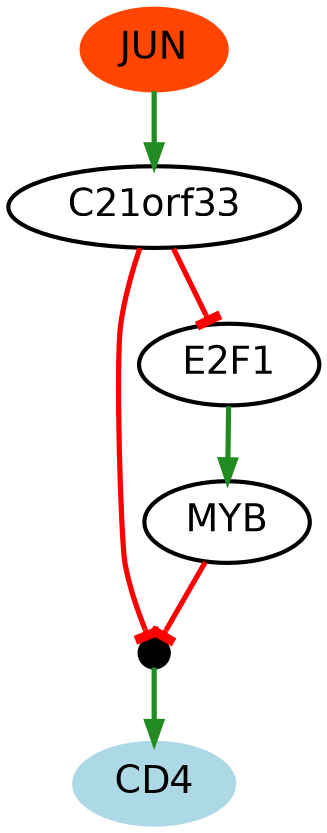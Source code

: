 digraph  {
C21orf33 [color=black, fillcolor=white, fontname=Helvetica, fontsize=18, shape=ellipse, style="filled, bold"];
JUN [color=orangered, fillcolor=orangered, fontname=Helvetica, fontsize=18, shape=ellipse, style="filled, bold"];
CD4 [color=lightblue, fillcolor=lightblue, fontname=Helvetica, fontsize=18, shape=ellipse, style="filled, bold"];
"gate-1" [color=black, fillcolor=black, fixedsize=True, fontname=Helvetica, fontsize=18, gate=True, height="0.2", label=".", shape=ellipse, style="filled, bold", width="0.2"];
MYB [color=black, fillcolor=white, fontname=Helvetica, fontsize=18, shape=ellipse, style="filled, bold"];
E2F1 [color=black, fillcolor=white, fontname=Helvetica, fontsize=18, shape=ellipse, style="filled, bold"];
C21orf33 -> "gate-1"  [arrowhead=tee, color=red, dir=forward, key=0, penwidth="2.5", sign="-1", weight="0.5"];
C21orf33 -> E2F1  [arrowhead=tee, color=red, dir=forward, key=0, penwidth="2.5", sign="-1", weight="0.5"];
JUN -> C21orf33  [arrowhead=normal, color=forestgreen, dir=forward, key=0, penwidth="2.5", sign=1, weight="0.5"];
"gate-1" -> CD4  [arrowhead=normal, color=forestgreen, dir=forward, key=0, penwidth="2.5", sign=1, weight="0.5"];
MYB -> "gate-1"  [arrowhead=tee, color=red, dir=forward, key=0, penwidth="2.5", sign="-1", weight="0.5"];
E2F1 -> MYB  [arrowhead=normal, color=forestgreen, dir=forward, key=0, penwidth="2.5", sign=1, weight="0.5"];
}
